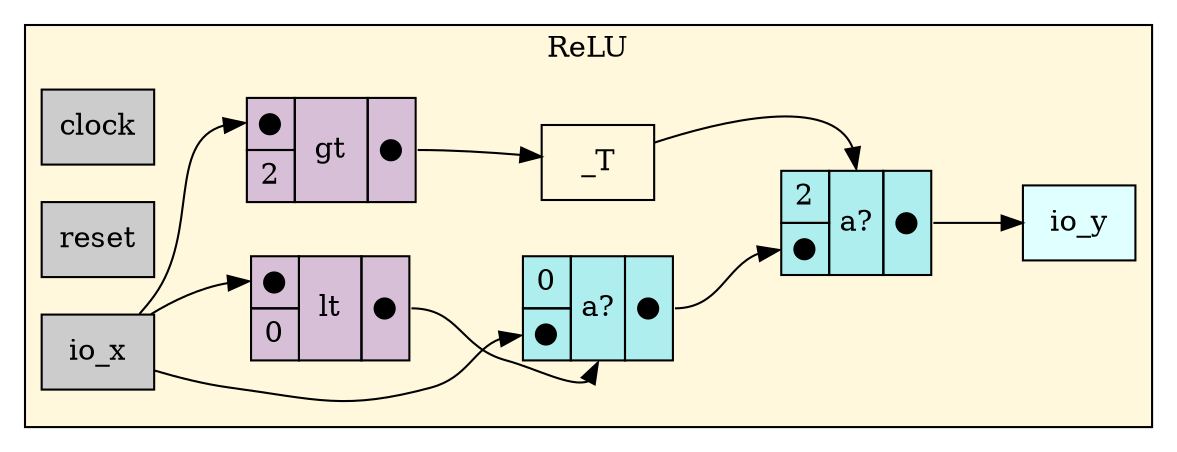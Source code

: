 digraph ReLU {
stylesheet = "styles.css"
rankdir="LR" 

subgraph cluster_ReLU {
  label="ReLU"
  URL=""
  bgcolor="#FFF8DC"
  cluster_ReLU_clock [shape = "rectangle" style="filled" fillcolor="#CCCCCC" label="clock" rank="0"]
     
cluster_ReLU_reset [shape = "rectangle" style="filled" fillcolor="#CCCCCC" label="reset" rank="0"]
     
cluster_ReLU_io_x [shape = "rectangle" style="filled" fillcolor="#CCCCCC" label="io_x" rank="0"]
     
cluster_ReLU_io_y [shape = "rectangle" style="filled" fillcolor="#E0FFFF" label="io_y" rank="1000"]
     
cluster_ReLU__T [label = "_T" shape="rectangle"]; 

op_gt_18 [shape = "plaintext" label=<
<TABLE BORDER="0" CELLBORDER="1" CELLSPACING="0" CELLPADDING="4" BGCOLOR="#D8BFD8">
  <TR>
    <TD PORT="in1">&#x25cf;</TD>
    <TD ROWSPAN="2" > gt </TD>
    <TD ROWSPAN="2" PORT="out">&#x25cf;</TD>
  </TR>
  <TR>
    <TD PORT="in2">2</TD>
  </TR>
</TABLE>>];
       

mux_1296417078 [shape = "plaintext" label=<
<TABLE BORDER="0" CELLBORDER="1" CELLSPACING="0" CELLPADDING="4" BGCOLOR="#AFEEEE">
  <TR>
    <TD PORT="in1">2</TD>
    <TD ROWSPAN="2" PORT="select">a?</TD>
    <TD ROWSPAN="2" PORT="out">&#x25cf;</TD>
  </TR>
  <TR>
    <TD PORT="in2">&#x25cf;</TD>
  </TR>
</TABLE>>];
       

mux_616895721 [shape = "plaintext" label=<
<TABLE BORDER="0" CELLBORDER="1" CELLSPACING="0" CELLPADDING="4" BGCOLOR="#AFEEEE">
  <TR>
    <TD PORT="in1">0</TD>
    <TD ROWSPAN="2" PORT="select">a?</TD>
    <TD ROWSPAN="2" PORT="out">&#x25cf;</TD>
  </TR>
  <TR>
    <TD PORT="in2">&#x25cf;</TD>
  </TR>
</TABLE>>];
       

op_lt_19 [shape = "plaintext" label=<
<TABLE BORDER="0" CELLBORDER="1" CELLSPACING="0" CELLPADDING="4" BGCOLOR="#D8BFD8">
  <TR>
    <TD PORT="in1">&#x25cf;</TD>
    <TD ROWSPAN="2" > lt </TD>
    <TD ROWSPAN="2" PORT="out">&#x25cf;</TD>
  </TR>
  <TR>
    <TD PORT="in2">0</TD>
  </TR>
</TABLE>>];
       

  cluster_ReLU__T -> mux_1296417078:select
  cluster_ReLU_io_x -> op_gt_18:in1
  mux_616895721:out -> mux_1296417078:in2
  cluster_ReLU_io_x -> op_lt_19:in1
  mux_1296417078:out -> cluster_ReLU_io_y
  cluster_ReLU_io_x -> mux_616895721:in2
  op_gt_18:out -> cluster_ReLU__T
  op_lt_19:out -> mux_616895721:select
  
  
}
     
}
